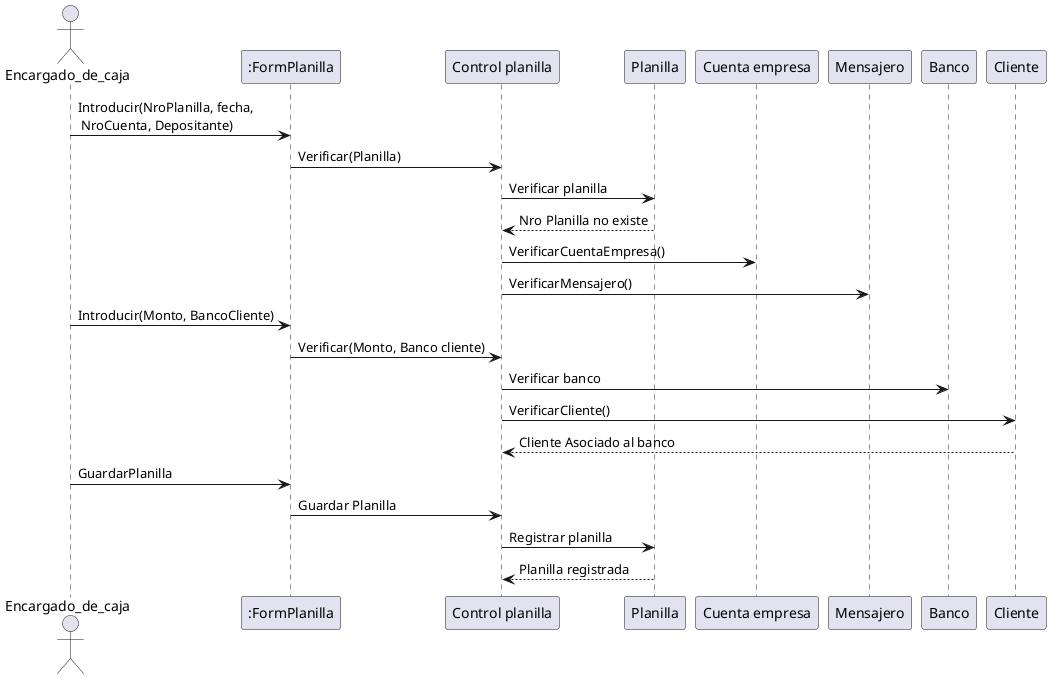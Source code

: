 @startuml 7. Realizar planilla

actor Encargado_de_caja

Encargado_de_caja -> ":FormPlanilla": Introducir(NroPlanilla, fecha, \n NroCuenta, Depositante)
":FormPlanilla" -> "Control planilla": Verificar(Planilla)
"Control planilla" -> "Planilla": Verificar planilla

"Planilla" --> "Control planilla": Nro Planilla no existe

"Control planilla" -> "Cuenta empresa": VerificarCuentaEmpresa()
"Control planilla" -> "Mensajero": VerificarMensajero()
Encargado_de_caja -> ":FormPlanilla": Introducir(Monto, BancoCliente)

":FormPlanilla" -> "Control planilla": Verificar(Monto, Banco cliente)
"Control planilla" -> "Banco": Verificar banco
"Control planilla" -> "Cliente": VerificarCliente()
"Cliente" --> "Control planilla": Cliente Asociado al banco


Encargado_de_caja -> ":FormPlanilla": GuardarPlanilla
":FormPlanilla" -> "Control planilla": Guardar Planilla
"Control planilla" -> "Planilla": Registrar planilla
"Planilla" --> "Control planilla": Planilla registrada



@enduml